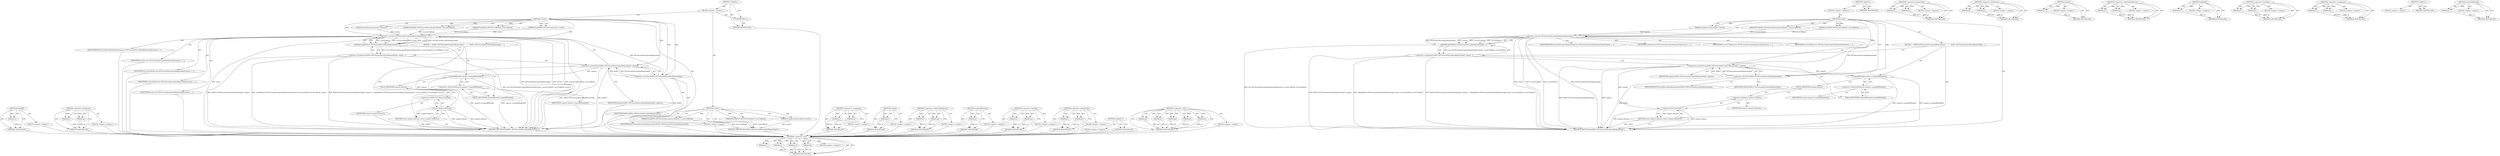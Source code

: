 digraph "&lt;operator&gt;.new" {
vulnerable_78 [label=<(METHOD,&lt;operator&gt;.new)>];
vulnerable_79 [label=<(PARAM,p1)>];
vulnerable_80 [label=<(PARAM,p2)>];
vulnerable_81 [label=<(PARAM,p3)>];
vulnerable_82 [label=<(PARAM,p4)>];
vulnerable_83 [label=<(BLOCK,&lt;empty&gt;,&lt;empty&gt;)>];
vulnerable_84 [label=<(METHOD_RETURN,ANY)>];
vulnerable_6 [label=<(METHOD,&lt;global&gt;)<SUB>1</SUB>>];
vulnerable_7 [label=<(BLOCK,&lt;empty&gt;,&lt;empty&gt;)<SUB>1</SUB>>];
vulnerable_8 [label=<(METHOD,create)<SUB>1</SUB>>];
vulnerable_9 [label=<(PARAM,ScriptExecutionContext* context)<SUB>1</SUB>>];
vulnerable_10 [label=<(PARAM,PassRefPtr&lt;RTCSessionDescriptionCallback&gt; successCallback)<SUB>1</SUB>>];
vulnerable_11 [label=<(PARAM,PassRefPtr&lt;RTCErrorCallback&gt; errorCallback)<SUB>1</SUB>>];
vulnerable_12 [label=<(BLOCK,{
    RefPtr&lt;RTCSessionDescriptionRequestImpl&gt; ...,{
    RefPtr&lt;RTCSessionDescriptionRequestImpl&gt; ...)<SUB>2</SUB>>];
vulnerable_13 [label=<(&lt;operator&gt;.assignment,RefPtr&lt;RTCSessionDescriptionRequestImpl&gt; reques...)<SUB>3</SUB>>];
vulnerable_14 [label=<(&lt;operator&gt;.greaterThan,RefPtr&lt;RTCSessionDescriptionRequestImpl&gt; request)<SUB>3</SUB>>];
vulnerable_15 [label=<(&lt;operator&gt;.lessThan,RefPtr&lt;RTCSessionDescriptionRequestImpl)<SUB>3</SUB>>];
vulnerable_16 [label=<(IDENTIFIER,RefPtr,RefPtr&lt;RTCSessionDescriptionRequestImpl)<SUB>3</SUB>>];
vulnerable_17 [label=<(IDENTIFIER,RTCSessionDescriptionRequestImpl,RefPtr&lt;RTCSessionDescriptionRequestImpl)<SUB>3</SUB>>];
vulnerable_18 [label=<(IDENTIFIER,request,RefPtr&lt;RTCSessionDescriptionRequestImpl&gt; request)<SUB>3</SUB>>];
vulnerable_19 [label=<(adoptRef,adoptRef(new RTCSessionDescriptionRequestImpl(c...)<SUB>3</SUB>>];
vulnerable_20 [label=<(&lt;operator&gt;.new,new RTCSessionDescriptionRequestImpl(context, s...)<SUB>3</SUB>>];
vulnerable_21 [label=<(IDENTIFIER,RTCSessionDescriptionRequestImpl,new RTCSessionDescriptionRequestImpl(context, s...)<SUB>3</SUB>>];
vulnerable_22 [label=<(IDENTIFIER,context,new RTCSessionDescriptionRequestImpl(context, s...)<SUB>3</SUB>>];
vulnerable_23 [label=<(IDENTIFIER,successCallback,new RTCSessionDescriptionRequestImpl(context, s...)<SUB>3</SUB>>];
vulnerable_24 [label=<(IDENTIFIER,errorCallback,new RTCSessionDescriptionRequestImpl(context, s...)<SUB>3</SUB>>];
vulnerable_25 [label=<(suspendIfNeeded,request-&gt;suspendIfNeeded())<SUB>4</SUB>>];
vulnerable_26 [label=<(&lt;operator&gt;.indirectFieldAccess,request-&gt;suspendIfNeeded)<SUB>4</SUB>>];
vulnerable_27 [label=<(IDENTIFIER,request,request-&gt;suspendIfNeeded())<SUB>4</SUB>>];
vulnerable_28 [label=<(FIELD_IDENTIFIER,suspendIfNeeded,suspendIfNeeded)<SUB>4</SUB>>];
vulnerable_29 [label=<(RETURN,return request.release();,return request.release();)<SUB>5</SUB>>];
vulnerable_30 [label=<(release,request.release())<SUB>5</SUB>>];
vulnerable_31 [label=<(&lt;operator&gt;.fieldAccess,request.release)<SUB>5</SUB>>];
vulnerable_32 [label=<(IDENTIFIER,request,request.release())<SUB>5</SUB>>];
vulnerable_33 [label=<(FIELD_IDENTIFIER,release,release)<SUB>5</SUB>>];
vulnerable_34 [label=<(METHOD_RETURN,PassRefPtr&lt;RTCSessionDescriptionRequestImpl&gt;)<SUB>1</SUB>>];
vulnerable_36 [label=<(METHOD_RETURN,ANY)<SUB>1</SUB>>];
vulnerable_64 [label=<(METHOD,&lt;operator&gt;.greaterThan)>];
vulnerable_65 [label=<(PARAM,p1)>];
vulnerable_66 [label=<(PARAM,p2)>];
vulnerable_67 [label=<(BLOCK,&lt;empty&gt;,&lt;empty&gt;)>];
vulnerable_68 [label=<(METHOD_RETURN,ANY)>];
vulnerable_98 [label=<(METHOD,&lt;operator&gt;.fieldAccess)>];
vulnerable_99 [label=<(PARAM,p1)>];
vulnerable_100 [label=<(PARAM,p2)>];
vulnerable_101 [label=<(BLOCK,&lt;empty&gt;,&lt;empty&gt;)>];
vulnerable_102 [label=<(METHOD_RETURN,ANY)>];
vulnerable_94 [label=<(METHOD,release)>];
vulnerable_95 [label=<(PARAM,p1)>];
vulnerable_96 [label=<(BLOCK,&lt;empty&gt;,&lt;empty&gt;)>];
vulnerable_97 [label=<(METHOD_RETURN,ANY)>];
vulnerable_89 [label=<(METHOD,&lt;operator&gt;.indirectFieldAccess)>];
vulnerable_90 [label=<(PARAM,p1)>];
vulnerable_91 [label=<(PARAM,p2)>];
vulnerable_92 [label=<(BLOCK,&lt;empty&gt;,&lt;empty&gt;)>];
vulnerable_93 [label=<(METHOD_RETURN,ANY)>];
vulnerable_74 [label=<(METHOD,adoptRef)>];
vulnerable_75 [label=<(PARAM,p1)>];
vulnerable_76 [label=<(BLOCK,&lt;empty&gt;,&lt;empty&gt;)>];
vulnerable_77 [label=<(METHOD_RETURN,ANY)>];
vulnerable_69 [label=<(METHOD,&lt;operator&gt;.lessThan)>];
vulnerable_70 [label=<(PARAM,p1)>];
vulnerable_71 [label=<(PARAM,p2)>];
vulnerable_72 [label=<(BLOCK,&lt;empty&gt;,&lt;empty&gt;)>];
vulnerable_73 [label=<(METHOD_RETURN,ANY)>];
vulnerable_59 [label=<(METHOD,&lt;operator&gt;.assignment)>];
vulnerable_60 [label=<(PARAM,p1)>];
vulnerable_61 [label=<(PARAM,p2)>];
vulnerable_62 [label=<(BLOCK,&lt;empty&gt;,&lt;empty&gt;)>];
vulnerable_63 [label=<(METHOD_RETURN,ANY)>];
vulnerable_53 [label=<(METHOD,&lt;global&gt;)<SUB>1</SUB>>];
vulnerable_54 [label=<(BLOCK,&lt;empty&gt;,&lt;empty&gt;)>];
vulnerable_55 [label=<(METHOD_RETURN,ANY)>];
vulnerable_85 [label=<(METHOD,suspendIfNeeded)>];
vulnerable_86 [label=<(PARAM,p1)>];
vulnerable_87 [label=<(BLOCK,&lt;empty&gt;,&lt;empty&gt;)>];
vulnerable_88 [label=<(METHOD_RETURN,ANY)>];
fixed_86 [label=<(METHOD,adoptRef)>];
fixed_87 [label=<(PARAM,p1)>];
fixed_88 [label=<(BLOCK,&lt;empty&gt;,&lt;empty&gt;)>];
fixed_89 [label=<(METHOD_RETURN,ANY)>];
fixed_111 [label=<(METHOD,&lt;operator&gt;.fieldAccess)>];
fixed_112 [label=<(PARAM,p1)>];
fixed_113 [label=<(PARAM,p2)>];
fixed_114 [label=<(BLOCK,&lt;empty&gt;,&lt;empty&gt;)>];
fixed_115 [label=<(METHOD_RETURN,ANY)>];
fixed_6 [label=<(METHOD,&lt;global&gt;)<SUB>1</SUB>>];
fixed_7 [label=<(BLOCK,&lt;empty&gt;,&lt;empty&gt;)<SUB>1</SUB>>];
fixed_8 [label=<(METHOD,create)<SUB>1</SUB>>];
fixed_9 [label=<(PARAM,ScriptExecutionContext* context)<SUB>1</SUB>>];
fixed_10 [label=<(PARAM,PassRefPtr&lt;RTCSessionDescriptionCallback&gt; successCallback)<SUB>1</SUB>>];
fixed_11 [label=<(PARAM,PassRefPtr&lt;RTCErrorCallback&gt; errorCallback)<SUB>1</SUB>>];
fixed_12 [label=<(BLOCK,&lt;empty&gt;,&lt;empty&gt;)>];
fixed_13 [label=<(METHOD_RETURN,PassRefPtr&lt;RTCSessionDescriptionRequestImpl&gt;)<SUB>1</SUB>>];
fixed_15 [label=<(UNKNOWN,),))<SUB>1</SUB>>];
fixed_16 [label=<(METHOD,create)<SUB>2</SUB>>];
fixed_17 [label=<(PARAM,ScriptExecutionContext* context)<SUB>2</SUB>>];
fixed_18 [label=<(PARAM,PassRefPtr&lt;RTCSessionDescriptionCallback&gt; successCallback)<SUB>2</SUB>>];
fixed_19 [label=<(PARAM,PassRefPtr&lt;RTCErrorCallback&gt; errorCallback)<SUB>2</SUB>>];
fixed_20 [label=<(PARAM,PassRefPtr&lt;RTCPeerConnection&gt; owner)<SUB>2</SUB>>];
fixed_21 [label=<(BLOCK,{
    RefPtr&lt;RTCSessionDescriptionRequestImpl&gt; ...,{
    RefPtr&lt;RTCSessionDescriptionRequestImpl&gt; ...)<SUB>3</SUB>>];
fixed_22 [label=<(&lt;operator&gt;.assignment,RefPtr&lt;RTCSessionDescriptionRequestImpl&gt; reques...)<SUB>4</SUB>>];
fixed_23 [label=<(&lt;operator&gt;.greaterThan,RefPtr&lt;RTCSessionDescriptionRequestImpl&gt; request)<SUB>4</SUB>>];
fixed_24 [label=<(&lt;operator&gt;.lessThan,RefPtr&lt;RTCSessionDescriptionRequestImpl)<SUB>4</SUB>>];
fixed_25 [label=<(IDENTIFIER,RefPtr,RefPtr&lt;RTCSessionDescriptionRequestImpl)<SUB>4</SUB>>];
fixed_26 [label=<(IDENTIFIER,RTCSessionDescriptionRequestImpl,RefPtr&lt;RTCSessionDescriptionRequestImpl)<SUB>4</SUB>>];
fixed_27 [label=<(IDENTIFIER,request,RefPtr&lt;RTCSessionDescriptionRequestImpl&gt; request)<SUB>4</SUB>>];
fixed_28 [label=<(adoptRef,adoptRef(new RTCSessionDescriptionRequestImpl(c...)<SUB>4</SUB>>];
fixed_29 [label=<(&lt;operator&gt;.new,new RTCSessionDescriptionRequestImpl(context, s...)<SUB>4</SUB>>];
fixed_30 [label=<(IDENTIFIER,RTCSessionDescriptionRequestImpl,new RTCSessionDescriptionRequestImpl(context, s...)<SUB>4</SUB>>];
fixed_31 [label=<(IDENTIFIER,context,new RTCSessionDescriptionRequestImpl(context, s...)<SUB>4</SUB>>];
fixed_32 [label=<(IDENTIFIER,successCallback,new RTCSessionDescriptionRequestImpl(context, s...)<SUB>4</SUB>>];
fixed_33 [label=<(IDENTIFIER,errorCallback,new RTCSessionDescriptionRequestImpl(context, s...)<SUB>4</SUB>>];
fixed_34 [label=<(IDENTIFIER,owner,new RTCSessionDescriptionRequestImpl(context, s...)<SUB>4</SUB>>];
fixed_35 [label=<(suspendIfNeeded,request-&gt;suspendIfNeeded())<SUB>5</SUB>>];
fixed_36 [label=<(&lt;operator&gt;.indirectFieldAccess,request-&gt;suspendIfNeeded)<SUB>5</SUB>>];
fixed_37 [label=<(IDENTIFIER,request,request-&gt;suspendIfNeeded())<SUB>5</SUB>>];
fixed_38 [label=<(FIELD_IDENTIFIER,suspendIfNeeded,suspendIfNeeded)<SUB>5</SUB>>];
fixed_39 [label=<(RETURN,return request.release();,return request.release();)<SUB>6</SUB>>];
fixed_40 [label=<(release,request.release())<SUB>6</SUB>>];
fixed_41 [label=<(&lt;operator&gt;.fieldAccess,request.release)<SUB>6</SUB>>];
fixed_42 [label=<(IDENTIFIER,request,request.release())<SUB>6</SUB>>];
fixed_43 [label=<(FIELD_IDENTIFIER,release,release)<SUB>6</SUB>>];
fixed_44 [label=<(METHOD_RETURN,PassRefPtr&lt;RTCSessionDescriptionRequestImpl&gt;)<SUB>2</SUB>>];
fixed_46 [label=<(METHOD_RETURN,ANY)<SUB>1</SUB>>];
fixed_71 [label=<(METHOD,&lt;operator&gt;.assignment)>];
fixed_72 [label=<(PARAM,p1)>];
fixed_73 [label=<(PARAM,p2)>];
fixed_74 [label=<(BLOCK,&lt;empty&gt;,&lt;empty&gt;)>];
fixed_75 [label=<(METHOD_RETURN,ANY)>];
fixed_107 [label=<(METHOD,release)>];
fixed_108 [label=<(PARAM,p1)>];
fixed_109 [label=<(BLOCK,&lt;empty&gt;,&lt;empty&gt;)>];
fixed_110 [label=<(METHOD_RETURN,ANY)>];
fixed_102 [label=<(METHOD,&lt;operator&gt;.indirectFieldAccess)>];
fixed_103 [label=<(PARAM,p1)>];
fixed_104 [label=<(PARAM,p2)>];
fixed_105 [label=<(BLOCK,&lt;empty&gt;,&lt;empty&gt;)>];
fixed_106 [label=<(METHOD_RETURN,ANY)>];
fixed_98 [label=<(METHOD,suspendIfNeeded)>];
fixed_99 [label=<(PARAM,p1)>];
fixed_100 [label=<(BLOCK,&lt;empty&gt;,&lt;empty&gt;)>];
fixed_101 [label=<(METHOD_RETURN,ANY)>];
fixed_81 [label=<(METHOD,&lt;operator&gt;.lessThan)>];
fixed_82 [label=<(PARAM,p1)>];
fixed_83 [label=<(PARAM,p2)>];
fixed_84 [label=<(BLOCK,&lt;empty&gt;,&lt;empty&gt;)>];
fixed_85 [label=<(METHOD_RETURN,ANY)>];
fixed_76 [label=<(METHOD,&lt;operator&gt;.greaterThan)>];
fixed_77 [label=<(PARAM,p1)>];
fixed_78 [label=<(PARAM,p2)>];
fixed_79 [label=<(BLOCK,&lt;empty&gt;,&lt;empty&gt;)>];
fixed_80 [label=<(METHOD_RETURN,ANY)>];
fixed_65 [label=<(METHOD,&lt;global&gt;)<SUB>1</SUB>>];
fixed_66 [label=<(BLOCK,&lt;empty&gt;,&lt;empty&gt;)>];
fixed_67 [label=<(METHOD_RETURN,ANY)>];
fixed_90 [label=<(METHOD,&lt;operator&gt;.new)>];
fixed_91 [label=<(PARAM,p1)>];
fixed_92 [label=<(PARAM,p2)>];
fixed_93 [label=<(PARAM,p3)>];
fixed_94 [label=<(PARAM,p4)>];
fixed_95 [label=<(PARAM,p5)>];
fixed_96 [label=<(BLOCK,&lt;empty&gt;,&lt;empty&gt;)>];
fixed_97 [label=<(METHOD_RETURN,ANY)>];
vulnerable_78 -> vulnerable_79  [key=0, label="AST: "];
vulnerable_78 -> vulnerable_79  [key=1, label="DDG: "];
vulnerable_78 -> vulnerable_83  [key=0, label="AST: "];
vulnerable_78 -> vulnerable_80  [key=0, label="AST: "];
vulnerable_78 -> vulnerable_80  [key=1, label="DDG: "];
vulnerable_78 -> vulnerable_84  [key=0, label="AST: "];
vulnerable_78 -> vulnerable_84  [key=1, label="CFG: "];
vulnerable_78 -> vulnerable_81  [key=0, label="AST: "];
vulnerable_78 -> vulnerable_81  [key=1, label="DDG: "];
vulnerable_78 -> vulnerable_82  [key=0, label="AST: "];
vulnerable_78 -> vulnerable_82  [key=1, label="DDG: "];
vulnerable_79 -> vulnerable_84  [key=0, label="DDG: p1"];
vulnerable_80 -> vulnerable_84  [key=0, label="DDG: p2"];
vulnerable_81 -> vulnerable_84  [key=0, label="DDG: p3"];
vulnerable_82 -> vulnerable_84  [key=0, label="DDG: p4"];
vulnerable_6 -> vulnerable_7  [key=0, label="AST: "];
vulnerable_6 -> vulnerable_36  [key=0, label="AST: "];
vulnerable_6 -> vulnerable_36  [key=1, label="CFG: "];
vulnerable_7 -> vulnerable_8  [key=0, label="AST: "];
vulnerable_8 -> vulnerable_9  [key=0, label="AST: "];
vulnerable_8 -> vulnerable_9  [key=1, label="DDG: "];
vulnerable_8 -> vulnerable_10  [key=0, label="AST: "];
vulnerable_8 -> vulnerable_10  [key=1, label="DDG: "];
vulnerable_8 -> vulnerable_11  [key=0, label="AST: "];
vulnerable_8 -> vulnerable_11  [key=1, label="DDG: "];
vulnerable_8 -> vulnerable_12  [key=0, label="AST: "];
vulnerable_8 -> vulnerable_34  [key=0, label="AST: "];
vulnerable_8 -> vulnerable_15  [key=0, label="CFG: "];
vulnerable_8 -> vulnerable_15  [key=1, label="DDG: "];
vulnerable_8 -> vulnerable_14  [key=0, label="DDG: "];
vulnerable_8 -> vulnerable_20  [key=0, label="DDG: "];
vulnerable_9 -> vulnerable_20  [key=0, label="DDG: context"];
vulnerable_10 -> vulnerable_20  [key=0, label="DDG: successCallback"];
vulnerable_11 -> vulnerable_20  [key=0, label="DDG: errorCallback"];
vulnerable_12 -> vulnerable_13  [key=0, label="AST: "];
vulnerable_12 -> vulnerable_25  [key=0, label="AST: "];
vulnerable_12 -> vulnerable_29  [key=0, label="AST: "];
vulnerable_13 -> vulnerable_14  [key=0, label="AST: "];
vulnerable_13 -> vulnerable_19  [key=0, label="AST: "];
vulnerable_13 -> vulnerable_28  [key=0, label="CFG: "];
vulnerable_13 -> vulnerable_34  [key=0, label="DDG: RefPtr&lt;RTCSessionDescriptionRequestImpl&gt; request"];
vulnerable_13 -> vulnerable_34  [key=1, label="DDG: adoptRef(new RTCSessionDescriptionRequestImpl(context, successCallback, errorCallback))"];
vulnerable_13 -> vulnerable_34  [key=2, label="DDG: RefPtr&lt;RTCSessionDescriptionRequestImpl&gt; request = adoptRef(new RTCSessionDescriptionRequestImpl(context, successCallback, errorCallback))"];
vulnerable_14 -> vulnerable_15  [key=0, label="AST: "];
vulnerable_14 -> vulnerable_18  [key=0, label="AST: "];
vulnerable_14 -> vulnerable_20  [key=0, label="CFG: "];
vulnerable_14 -> vulnerable_34  [key=0, label="DDG: RefPtr&lt;RTCSessionDescriptionRequestImpl"];
vulnerable_14 -> vulnerable_34  [key=1, label="DDG: request"];
vulnerable_14 -> vulnerable_25  [key=0, label="DDG: request"];
vulnerable_14 -> vulnerable_30  [key=0, label="DDG: request"];
vulnerable_15 -> vulnerable_16  [key=0, label="AST: "];
vulnerable_15 -> vulnerable_17  [key=0, label="AST: "];
vulnerable_15 -> vulnerable_14  [key=0, label="CFG: "];
vulnerable_15 -> vulnerable_14  [key=1, label="DDG: RefPtr"];
vulnerable_15 -> vulnerable_14  [key=2, label="DDG: RTCSessionDescriptionRequestImpl"];
vulnerable_15 -> vulnerable_34  [key=0, label="DDG: RefPtr"];
vulnerable_15 -> vulnerable_20  [key=0, label="DDG: RTCSessionDescriptionRequestImpl"];
vulnerable_19 -> vulnerable_20  [key=0, label="AST: "];
vulnerable_19 -> vulnerable_13  [key=0, label="CFG: "];
vulnerable_19 -> vulnerable_13  [key=1, label="DDG: new RTCSessionDescriptionRequestImpl(context, successCallback, errorCallback)"];
vulnerable_19 -> vulnerable_34  [key=0, label="DDG: new RTCSessionDescriptionRequestImpl(context, successCallback, errorCallback)"];
vulnerable_20 -> vulnerable_21  [key=0, label="AST: "];
vulnerable_20 -> vulnerable_22  [key=0, label="AST: "];
vulnerable_20 -> vulnerable_23  [key=0, label="AST: "];
vulnerable_20 -> vulnerable_24  [key=0, label="AST: "];
vulnerable_20 -> vulnerable_19  [key=0, label="CFG: "];
vulnerable_20 -> vulnerable_19  [key=1, label="DDG: RTCSessionDescriptionRequestImpl"];
vulnerable_20 -> vulnerable_19  [key=2, label="DDG: context"];
vulnerable_20 -> vulnerable_19  [key=3, label="DDG: successCallback"];
vulnerable_20 -> vulnerable_19  [key=4, label="DDG: errorCallback"];
vulnerable_20 -> vulnerable_34  [key=0, label="DDG: RTCSessionDescriptionRequestImpl"];
vulnerable_20 -> vulnerable_34  [key=1, label="DDG: context"];
vulnerable_20 -> vulnerable_34  [key=2, label="DDG: successCallback"];
vulnerable_20 -> vulnerable_34  [key=3, label="DDG: errorCallback"];
vulnerable_25 -> vulnerable_26  [key=0, label="AST: "];
vulnerable_25 -> vulnerable_33  [key=0, label="CFG: "];
vulnerable_25 -> vulnerable_34  [key=0, label="DDG: request-&gt;suspendIfNeeded"];
vulnerable_25 -> vulnerable_34  [key=1, label="DDG: request-&gt;suspendIfNeeded()"];
vulnerable_26 -> vulnerable_27  [key=0, label="AST: "];
vulnerable_26 -> vulnerable_28  [key=0, label="AST: "];
vulnerable_26 -> vulnerable_25  [key=0, label="CFG: "];
vulnerable_28 -> vulnerable_26  [key=0, label="CFG: "];
vulnerable_29 -> vulnerable_30  [key=0, label="AST: "];
vulnerable_29 -> vulnerable_34  [key=0, label="CFG: "];
vulnerable_29 -> vulnerable_34  [key=1, label="DDG: &lt;RET&gt;"];
vulnerable_30 -> vulnerable_31  [key=0, label="AST: "];
vulnerable_30 -> vulnerable_29  [key=0, label="CFG: "];
vulnerable_30 -> vulnerable_29  [key=1, label="DDG: request.release()"];
vulnerable_30 -> vulnerable_34  [key=0, label="DDG: request.release"];
vulnerable_30 -> vulnerable_34  [key=1, label="DDG: request.release()"];
vulnerable_31 -> vulnerable_32  [key=0, label="AST: "];
vulnerable_31 -> vulnerable_33  [key=0, label="AST: "];
vulnerable_31 -> vulnerable_30  [key=0, label="CFG: "];
vulnerable_33 -> vulnerable_31  [key=0, label="CFG: "];
vulnerable_64 -> vulnerable_65  [key=0, label="AST: "];
vulnerable_64 -> vulnerable_65  [key=1, label="DDG: "];
vulnerable_64 -> vulnerable_67  [key=0, label="AST: "];
vulnerable_64 -> vulnerable_66  [key=0, label="AST: "];
vulnerable_64 -> vulnerable_66  [key=1, label="DDG: "];
vulnerable_64 -> vulnerable_68  [key=0, label="AST: "];
vulnerable_64 -> vulnerable_68  [key=1, label="CFG: "];
vulnerable_65 -> vulnerable_68  [key=0, label="DDG: p1"];
vulnerable_66 -> vulnerable_68  [key=0, label="DDG: p2"];
vulnerable_98 -> vulnerable_99  [key=0, label="AST: "];
vulnerable_98 -> vulnerable_99  [key=1, label="DDG: "];
vulnerable_98 -> vulnerable_101  [key=0, label="AST: "];
vulnerable_98 -> vulnerable_100  [key=0, label="AST: "];
vulnerable_98 -> vulnerable_100  [key=1, label="DDG: "];
vulnerable_98 -> vulnerable_102  [key=0, label="AST: "];
vulnerable_98 -> vulnerable_102  [key=1, label="CFG: "];
vulnerable_99 -> vulnerable_102  [key=0, label="DDG: p1"];
vulnerable_100 -> vulnerable_102  [key=0, label="DDG: p2"];
vulnerable_94 -> vulnerable_95  [key=0, label="AST: "];
vulnerable_94 -> vulnerable_95  [key=1, label="DDG: "];
vulnerable_94 -> vulnerable_96  [key=0, label="AST: "];
vulnerable_94 -> vulnerable_97  [key=0, label="AST: "];
vulnerable_94 -> vulnerable_97  [key=1, label="CFG: "];
vulnerable_95 -> vulnerable_97  [key=0, label="DDG: p1"];
vulnerable_89 -> vulnerable_90  [key=0, label="AST: "];
vulnerable_89 -> vulnerable_90  [key=1, label="DDG: "];
vulnerable_89 -> vulnerable_92  [key=0, label="AST: "];
vulnerable_89 -> vulnerable_91  [key=0, label="AST: "];
vulnerable_89 -> vulnerable_91  [key=1, label="DDG: "];
vulnerable_89 -> vulnerable_93  [key=0, label="AST: "];
vulnerable_89 -> vulnerable_93  [key=1, label="CFG: "];
vulnerable_90 -> vulnerable_93  [key=0, label="DDG: p1"];
vulnerable_91 -> vulnerable_93  [key=0, label="DDG: p2"];
vulnerable_74 -> vulnerable_75  [key=0, label="AST: "];
vulnerable_74 -> vulnerable_75  [key=1, label="DDG: "];
vulnerable_74 -> vulnerable_76  [key=0, label="AST: "];
vulnerable_74 -> vulnerable_77  [key=0, label="AST: "];
vulnerable_74 -> vulnerable_77  [key=1, label="CFG: "];
vulnerable_75 -> vulnerable_77  [key=0, label="DDG: p1"];
vulnerable_69 -> vulnerable_70  [key=0, label="AST: "];
vulnerable_69 -> vulnerable_70  [key=1, label="DDG: "];
vulnerable_69 -> vulnerable_72  [key=0, label="AST: "];
vulnerable_69 -> vulnerable_71  [key=0, label="AST: "];
vulnerable_69 -> vulnerable_71  [key=1, label="DDG: "];
vulnerable_69 -> vulnerable_73  [key=0, label="AST: "];
vulnerable_69 -> vulnerable_73  [key=1, label="CFG: "];
vulnerable_70 -> vulnerable_73  [key=0, label="DDG: p1"];
vulnerable_71 -> vulnerable_73  [key=0, label="DDG: p2"];
vulnerable_59 -> vulnerable_60  [key=0, label="AST: "];
vulnerable_59 -> vulnerable_60  [key=1, label="DDG: "];
vulnerable_59 -> vulnerable_62  [key=0, label="AST: "];
vulnerable_59 -> vulnerable_61  [key=0, label="AST: "];
vulnerable_59 -> vulnerable_61  [key=1, label="DDG: "];
vulnerable_59 -> vulnerable_63  [key=0, label="AST: "];
vulnerable_59 -> vulnerable_63  [key=1, label="CFG: "];
vulnerable_60 -> vulnerable_63  [key=0, label="DDG: p1"];
vulnerable_61 -> vulnerable_63  [key=0, label="DDG: p2"];
vulnerable_53 -> vulnerable_54  [key=0, label="AST: "];
vulnerable_53 -> vulnerable_55  [key=0, label="AST: "];
vulnerable_53 -> vulnerable_55  [key=1, label="CFG: "];
vulnerable_85 -> vulnerable_86  [key=0, label="AST: "];
vulnerable_85 -> vulnerable_86  [key=1, label="DDG: "];
vulnerable_85 -> vulnerable_87  [key=0, label="AST: "];
vulnerable_85 -> vulnerable_88  [key=0, label="AST: "];
vulnerable_85 -> vulnerable_88  [key=1, label="CFG: "];
vulnerable_86 -> vulnerable_88  [key=0, label="DDG: p1"];
fixed_86 -> fixed_87  [key=0, label="AST: "];
fixed_86 -> fixed_87  [key=1, label="DDG: "];
fixed_86 -> fixed_88  [key=0, label="AST: "];
fixed_86 -> fixed_89  [key=0, label="AST: "];
fixed_86 -> fixed_89  [key=1, label="CFG: "];
fixed_87 -> fixed_89  [key=0, label="DDG: p1"];
fixed_88 -> vulnerable_78  [key=0];
fixed_89 -> vulnerable_78  [key=0];
fixed_111 -> fixed_112  [key=0, label="AST: "];
fixed_111 -> fixed_112  [key=1, label="DDG: "];
fixed_111 -> fixed_114  [key=0, label="AST: "];
fixed_111 -> fixed_113  [key=0, label="AST: "];
fixed_111 -> fixed_113  [key=1, label="DDG: "];
fixed_111 -> fixed_115  [key=0, label="AST: "];
fixed_111 -> fixed_115  [key=1, label="CFG: "];
fixed_112 -> fixed_115  [key=0, label="DDG: p1"];
fixed_113 -> fixed_115  [key=0, label="DDG: p2"];
fixed_114 -> vulnerable_78  [key=0];
fixed_115 -> vulnerable_78  [key=0];
fixed_6 -> fixed_7  [key=0, label="AST: "];
fixed_6 -> fixed_46  [key=0, label="AST: "];
fixed_6 -> fixed_15  [key=0, label="CFG: "];
fixed_7 -> fixed_8  [key=0, label="AST: "];
fixed_7 -> fixed_15  [key=0, label="AST: "];
fixed_7 -> fixed_16  [key=0, label="AST: "];
fixed_8 -> fixed_9  [key=0, label="AST: "];
fixed_8 -> fixed_9  [key=1, label="DDG: "];
fixed_8 -> fixed_10  [key=0, label="AST: "];
fixed_8 -> fixed_10  [key=1, label="DDG: "];
fixed_8 -> fixed_11  [key=0, label="AST: "];
fixed_8 -> fixed_11  [key=1, label="DDG: "];
fixed_8 -> fixed_12  [key=0, label="AST: "];
fixed_8 -> fixed_13  [key=0, label="AST: "];
fixed_8 -> fixed_13  [key=1, label="CFG: "];
fixed_9 -> fixed_13  [key=0, label="DDG: context"];
fixed_10 -> fixed_13  [key=0, label="DDG: successCallback"];
fixed_11 -> fixed_13  [key=0, label="DDG: errorCallback"];
fixed_12 -> vulnerable_78  [key=0];
fixed_13 -> vulnerable_78  [key=0];
fixed_15 -> fixed_46  [key=0, label="CFG: "];
fixed_16 -> fixed_17  [key=0, label="AST: "];
fixed_16 -> fixed_17  [key=1, label="DDG: "];
fixed_16 -> fixed_18  [key=0, label="AST: "];
fixed_16 -> fixed_18  [key=1, label="DDG: "];
fixed_16 -> fixed_19  [key=0, label="AST: "];
fixed_16 -> fixed_19  [key=1, label="DDG: "];
fixed_16 -> fixed_20  [key=0, label="AST: "];
fixed_16 -> fixed_20  [key=1, label="DDG: "];
fixed_16 -> fixed_21  [key=0, label="AST: "];
fixed_16 -> fixed_44  [key=0, label="AST: "];
fixed_16 -> fixed_24  [key=0, label="CFG: "];
fixed_16 -> fixed_24  [key=1, label="DDG: "];
fixed_16 -> fixed_23  [key=0, label="DDG: "];
fixed_16 -> fixed_29  [key=0, label="DDG: "];
fixed_17 -> fixed_29  [key=0, label="DDG: context"];
fixed_18 -> fixed_29  [key=0, label="DDG: successCallback"];
fixed_19 -> fixed_29  [key=0, label="DDG: errorCallback"];
fixed_20 -> fixed_29  [key=0, label="DDG: owner"];
fixed_21 -> fixed_22  [key=0, label="AST: "];
fixed_21 -> fixed_35  [key=0, label="AST: "];
fixed_21 -> fixed_39  [key=0, label="AST: "];
fixed_22 -> fixed_23  [key=0, label="AST: "];
fixed_22 -> fixed_28  [key=0, label="AST: "];
fixed_22 -> fixed_38  [key=0, label="CFG: "];
fixed_22 -> fixed_44  [key=0, label="DDG: RefPtr&lt;RTCSessionDescriptionRequestImpl&gt; request"];
fixed_22 -> fixed_44  [key=1, label="DDG: adoptRef(new RTCSessionDescriptionRequestImpl(context, successCallback, errorCallback, owner))"];
fixed_22 -> fixed_44  [key=2, label="DDG: RefPtr&lt;RTCSessionDescriptionRequestImpl&gt; request = adoptRef(new RTCSessionDescriptionRequestImpl(context, successCallback, errorCallback, owner))"];
fixed_23 -> fixed_24  [key=0, label="AST: "];
fixed_23 -> fixed_27  [key=0, label="AST: "];
fixed_23 -> fixed_29  [key=0, label="CFG: "];
fixed_23 -> fixed_44  [key=0, label="DDG: RefPtr&lt;RTCSessionDescriptionRequestImpl"];
fixed_23 -> fixed_44  [key=1, label="DDG: request"];
fixed_23 -> fixed_35  [key=0, label="DDG: request"];
fixed_23 -> fixed_40  [key=0, label="DDG: request"];
fixed_24 -> fixed_25  [key=0, label="AST: "];
fixed_24 -> fixed_26  [key=0, label="AST: "];
fixed_24 -> fixed_23  [key=0, label="CFG: "];
fixed_24 -> fixed_23  [key=1, label="DDG: RefPtr"];
fixed_24 -> fixed_23  [key=2, label="DDG: RTCSessionDescriptionRequestImpl"];
fixed_24 -> fixed_44  [key=0, label="DDG: RefPtr"];
fixed_24 -> fixed_29  [key=0, label="DDG: RTCSessionDescriptionRequestImpl"];
fixed_25 -> vulnerable_78  [key=0];
fixed_26 -> vulnerable_78  [key=0];
fixed_27 -> vulnerable_78  [key=0];
fixed_28 -> fixed_29  [key=0, label="AST: "];
fixed_28 -> fixed_22  [key=0, label="CFG: "];
fixed_28 -> fixed_22  [key=1, label="DDG: new RTCSessionDescriptionRequestImpl(context, successCallback, errorCallback, owner)"];
fixed_28 -> fixed_44  [key=0, label="DDG: new RTCSessionDescriptionRequestImpl(context, successCallback, errorCallback, owner)"];
fixed_29 -> fixed_30  [key=0, label="AST: "];
fixed_29 -> fixed_31  [key=0, label="AST: "];
fixed_29 -> fixed_32  [key=0, label="AST: "];
fixed_29 -> fixed_33  [key=0, label="AST: "];
fixed_29 -> fixed_34  [key=0, label="AST: "];
fixed_29 -> fixed_28  [key=0, label="CFG: "];
fixed_29 -> fixed_28  [key=1, label="DDG: errorCallback"];
fixed_29 -> fixed_28  [key=2, label="DDG: successCallback"];
fixed_29 -> fixed_28  [key=3, label="DDG: owner"];
fixed_29 -> fixed_28  [key=4, label="DDG: context"];
fixed_29 -> fixed_28  [key=5, label="DDG: RTCSessionDescriptionRequestImpl"];
fixed_29 -> fixed_44  [key=0, label="DDG: RTCSessionDescriptionRequestImpl"];
fixed_29 -> fixed_44  [key=1, label="DDG: context"];
fixed_29 -> fixed_44  [key=2, label="DDG: successCallback"];
fixed_29 -> fixed_44  [key=3, label="DDG: errorCallback"];
fixed_29 -> fixed_44  [key=4, label="DDG: owner"];
fixed_30 -> vulnerable_78  [key=0];
fixed_31 -> vulnerable_78  [key=0];
fixed_32 -> vulnerable_78  [key=0];
fixed_33 -> vulnerable_78  [key=0];
fixed_34 -> vulnerable_78  [key=0];
fixed_35 -> fixed_36  [key=0, label="AST: "];
fixed_35 -> fixed_43  [key=0, label="CFG: "];
fixed_35 -> fixed_44  [key=0, label="DDG: request-&gt;suspendIfNeeded"];
fixed_35 -> fixed_44  [key=1, label="DDG: request-&gt;suspendIfNeeded()"];
fixed_36 -> fixed_37  [key=0, label="AST: "];
fixed_36 -> fixed_38  [key=0, label="AST: "];
fixed_36 -> fixed_35  [key=0, label="CFG: "];
fixed_37 -> vulnerable_78  [key=0];
fixed_38 -> fixed_36  [key=0, label="CFG: "];
fixed_39 -> fixed_40  [key=0, label="AST: "];
fixed_39 -> fixed_44  [key=0, label="CFG: "];
fixed_39 -> fixed_44  [key=1, label="DDG: &lt;RET&gt;"];
fixed_40 -> fixed_41  [key=0, label="AST: "];
fixed_40 -> fixed_39  [key=0, label="CFG: "];
fixed_40 -> fixed_39  [key=1, label="DDG: request.release()"];
fixed_40 -> fixed_44  [key=0, label="DDG: request.release"];
fixed_40 -> fixed_44  [key=1, label="DDG: request.release()"];
fixed_41 -> fixed_42  [key=0, label="AST: "];
fixed_41 -> fixed_43  [key=0, label="AST: "];
fixed_41 -> fixed_40  [key=0, label="CFG: "];
fixed_42 -> vulnerable_78  [key=0];
fixed_43 -> fixed_41  [key=0, label="CFG: "];
fixed_44 -> vulnerable_78  [key=0];
fixed_46 -> vulnerable_78  [key=0];
fixed_71 -> fixed_72  [key=0, label="AST: "];
fixed_71 -> fixed_72  [key=1, label="DDG: "];
fixed_71 -> fixed_74  [key=0, label="AST: "];
fixed_71 -> fixed_73  [key=0, label="AST: "];
fixed_71 -> fixed_73  [key=1, label="DDG: "];
fixed_71 -> fixed_75  [key=0, label="AST: "];
fixed_71 -> fixed_75  [key=1, label="CFG: "];
fixed_72 -> fixed_75  [key=0, label="DDG: p1"];
fixed_73 -> fixed_75  [key=0, label="DDG: p2"];
fixed_74 -> vulnerable_78  [key=0];
fixed_75 -> vulnerable_78  [key=0];
fixed_107 -> fixed_108  [key=0, label="AST: "];
fixed_107 -> fixed_108  [key=1, label="DDG: "];
fixed_107 -> fixed_109  [key=0, label="AST: "];
fixed_107 -> fixed_110  [key=0, label="AST: "];
fixed_107 -> fixed_110  [key=1, label="CFG: "];
fixed_108 -> fixed_110  [key=0, label="DDG: p1"];
fixed_109 -> vulnerable_78  [key=0];
fixed_110 -> vulnerable_78  [key=0];
fixed_102 -> fixed_103  [key=0, label="AST: "];
fixed_102 -> fixed_103  [key=1, label="DDG: "];
fixed_102 -> fixed_105  [key=0, label="AST: "];
fixed_102 -> fixed_104  [key=0, label="AST: "];
fixed_102 -> fixed_104  [key=1, label="DDG: "];
fixed_102 -> fixed_106  [key=0, label="AST: "];
fixed_102 -> fixed_106  [key=1, label="CFG: "];
fixed_103 -> fixed_106  [key=0, label="DDG: p1"];
fixed_104 -> fixed_106  [key=0, label="DDG: p2"];
fixed_105 -> vulnerable_78  [key=0];
fixed_106 -> vulnerable_78  [key=0];
fixed_98 -> fixed_99  [key=0, label="AST: "];
fixed_98 -> fixed_99  [key=1, label="DDG: "];
fixed_98 -> fixed_100  [key=0, label="AST: "];
fixed_98 -> fixed_101  [key=0, label="AST: "];
fixed_98 -> fixed_101  [key=1, label="CFG: "];
fixed_99 -> fixed_101  [key=0, label="DDG: p1"];
fixed_100 -> vulnerable_78  [key=0];
fixed_101 -> vulnerable_78  [key=0];
fixed_81 -> fixed_82  [key=0, label="AST: "];
fixed_81 -> fixed_82  [key=1, label="DDG: "];
fixed_81 -> fixed_84  [key=0, label="AST: "];
fixed_81 -> fixed_83  [key=0, label="AST: "];
fixed_81 -> fixed_83  [key=1, label="DDG: "];
fixed_81 -> fixed_85  [key=0, label="AST: "];
fixed_81 -> fixed_85  [key=1, label="CFG: "];
fixed_82 -> fixed_85  [key=0, label="DDG: p1"];
fixed_83 -> fixed_85  [key=0, label="DDG: p2"];
fixed_84 -> vulnerable_78  [key=0];
fixed_85 -> vulnerable_78  [key=0];
fixed_76 -> fixed_77  [key=0, label="AST: "];
fixed_76 -> fixed_77  [key=1, label="DDG: "];
fixed_76 -> fixed_79  [key=0, label="AST: "];
fixed_76 -> fixed_78  [key=0, label="AST: "];
fixed_76 -> fixed_78  [key=1, label="DDG: "];
fixed_76 -> fixed_80  [key=0, label="AST: "];
fixed_76 -> fixed_80  [key=1, label="CFG: "];
fixed_77 -> fixed_80  [key=0, label="DDG: p1"];
fixed_78 -> fixed_80  [key=0, label="DDG: p2"];
fixed_79 -> vulnerable_78  [key=0];
fixed_80 -> vulnerable_78  [key=0];
fixed_65 -> fixed_66  [key=0, label="AST: "];
fixed_65 -> fixed_67  [key=0, label="AST: "];
fixed_65 -> fixed_67  [key=1, label="CFG: "];
fixed_66 -> vulnerable_78  [key=0];
fixed_67 -> vulnerable_78  [key=0];
fixed_90 -> fixed_91  [key=0, label="AST: "];
fixed_90 -> fixed_91  [key=1, label="DDG: "];
fixed_90 -> fixed_96  [key=0, label="AST: "];
fixed_90 -> fixed_92  [key=0, label="AST: "];
fixed_90 -> fixed_92  [key=1, label="DDG: "];
fixed_90 -> fixed_97  [key=0, label="AST: "];
fixed_90 -> fixed_97  [key=1, label="CFG: "];
fixed_90 -> fixed_93  [key=0, label="AST: "];
fixed_90 -> fixed_93  [key=1, label="DDG: "];
fixed_90 -> fixed_94  [key=0, label="AST: "];
fixed_90 -> fixed_94  [key=1, label="DDG: "];
fixed_90 -> fixed_95  [key=0, label="AST: "];
fixed_90 -> fixed_95  [key=1, label="DDG: "];
fixed_91 -> fixed_97  [key=0, label="DDG: p1"];
fixed_92 -> fixed_97  [key=0, label="DDG: p2"];
fixed_93 -> fixed_97  [key=0, label="DDG: p3"];
fixed_94 -> fixed_97  [key=0, label="DDG: p4"];
fixed_95 -> fixed_97  [key=0, label="DDG: p5"];
fixed_96 -> vulnerable_78  [key=0];
fixed_97 -> vulnerable_78  [key=0];
}
